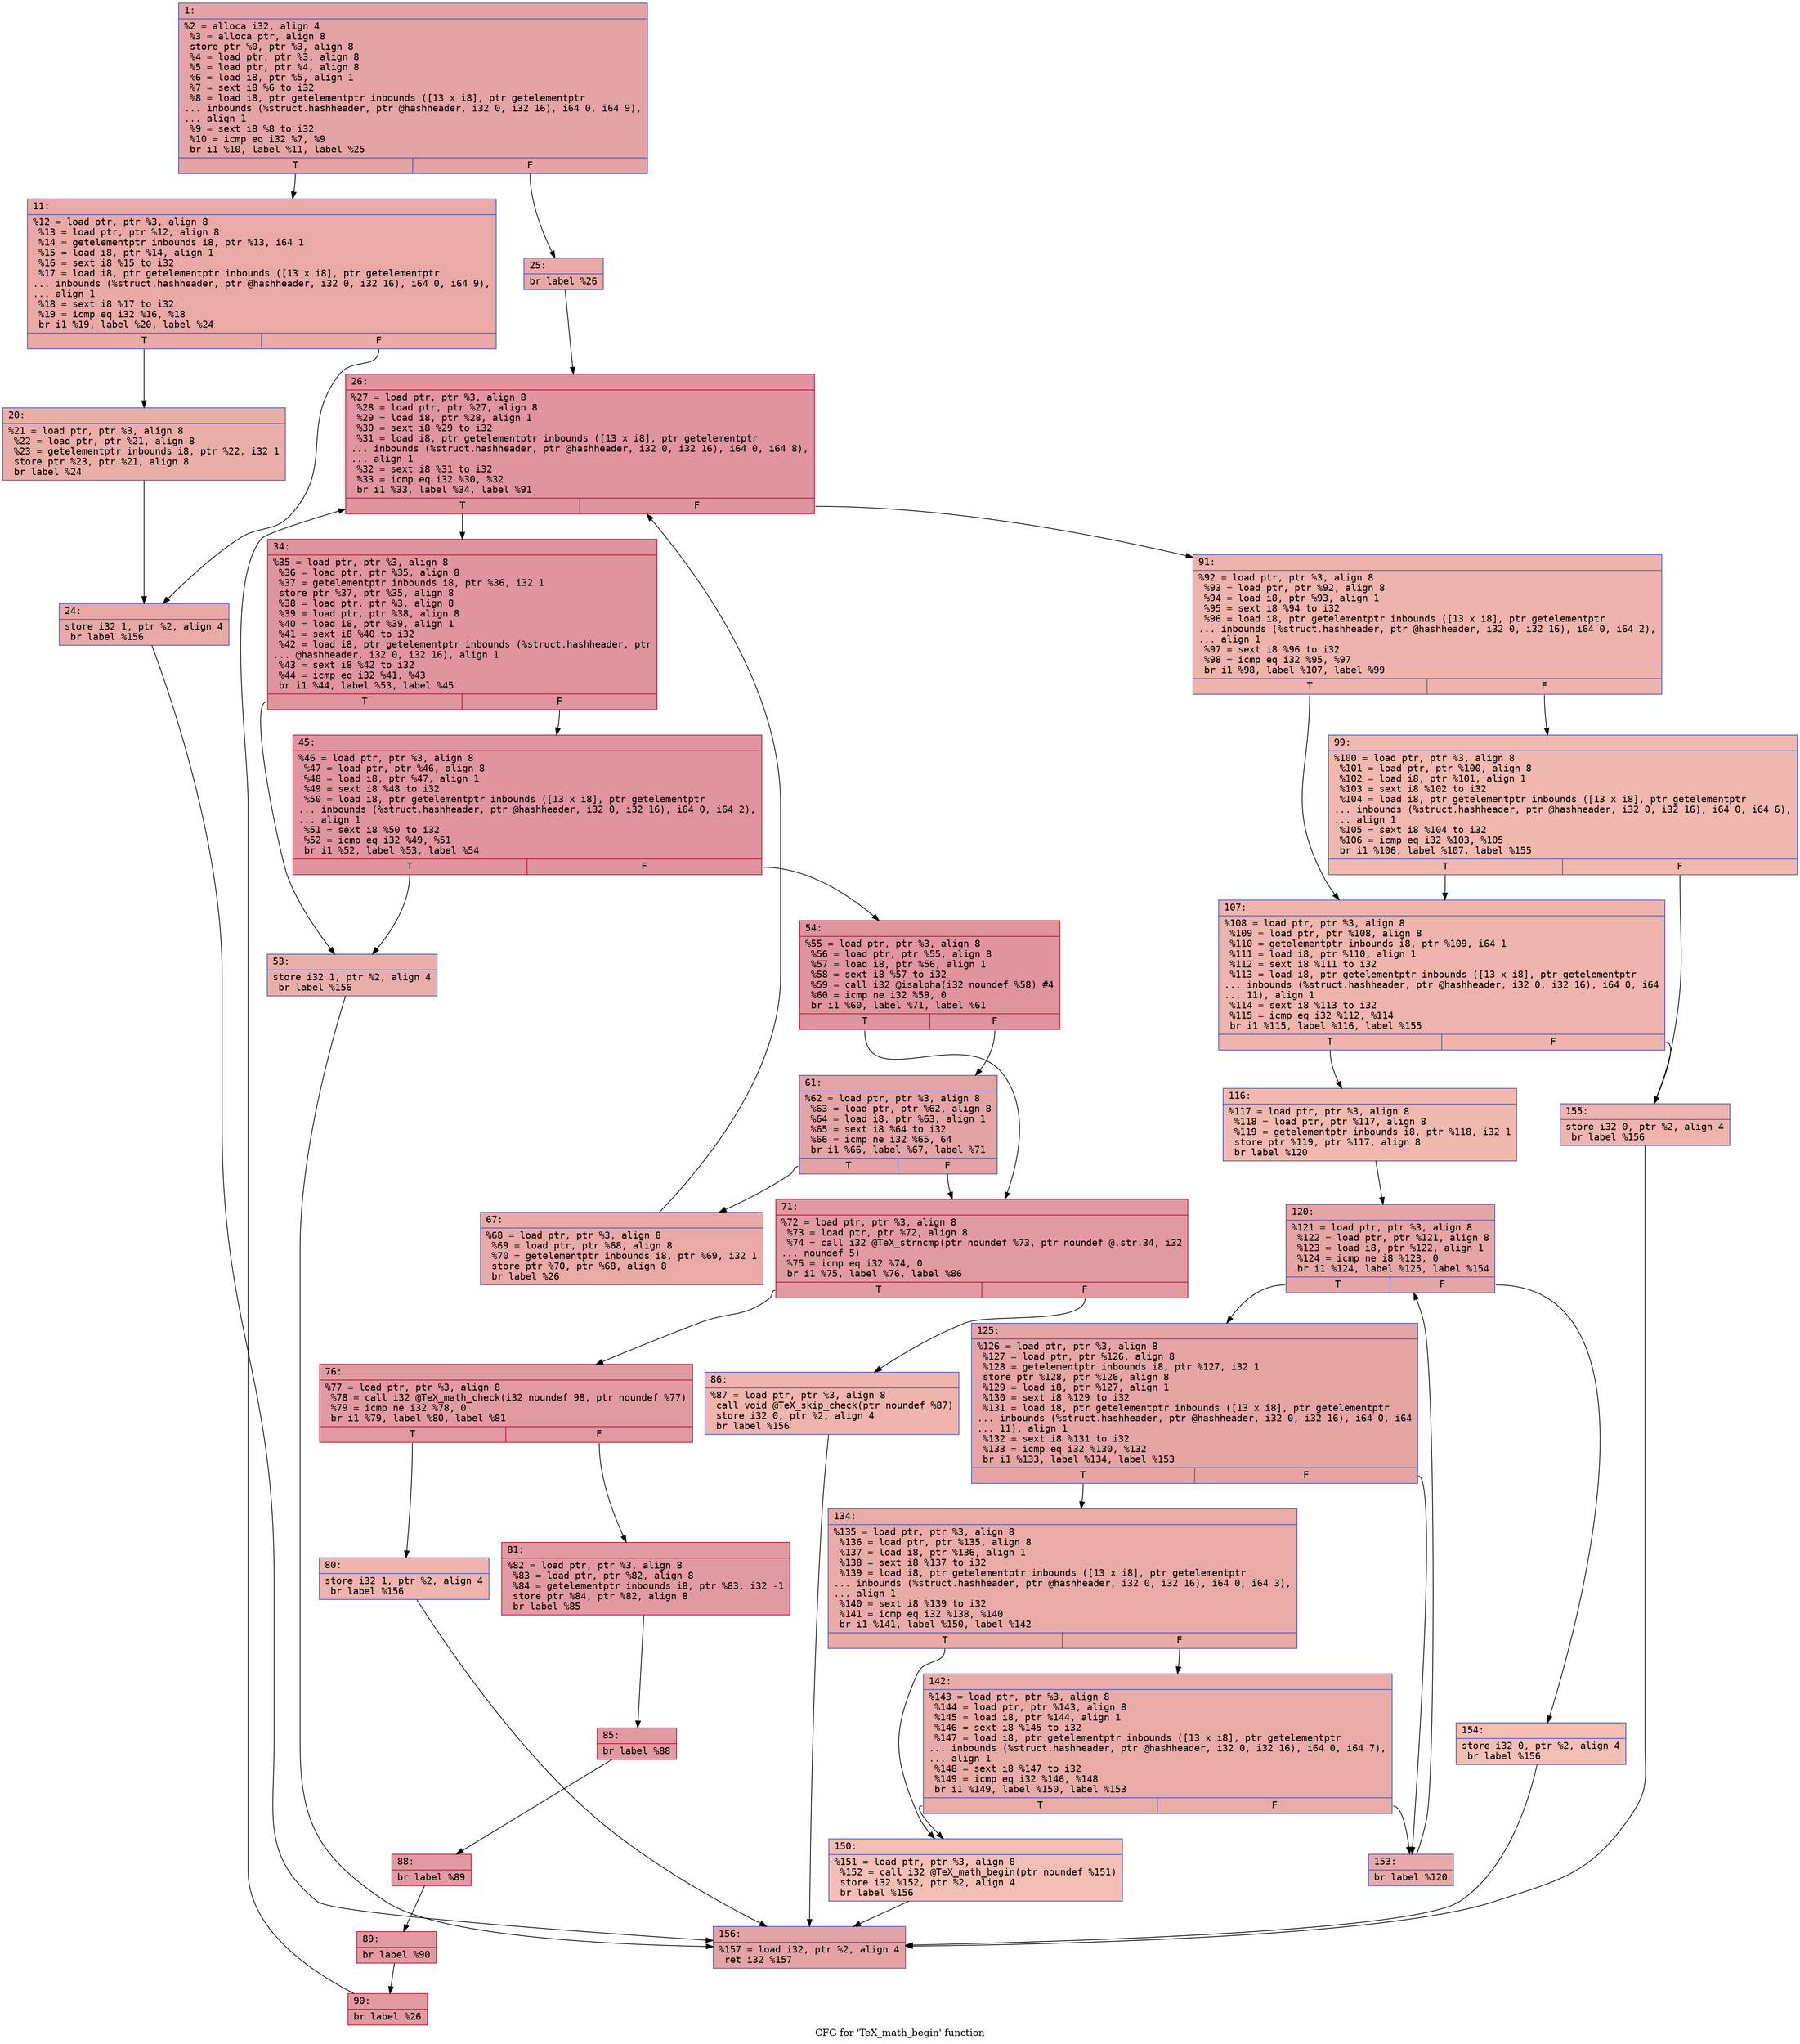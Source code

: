 digraph "CFG for 'TeX_math_begin' function" {
	label="CFG for 'TeX_math_begin' function";

	Node0x6000019847d0 [shape=record,color="#3d50c3ff", style=filled, fillcolor="#c32e3170" fontname="Courier",label="{1:\l|  %2 = alloca i32, align 4\l  %3 = alloca ptr, align 8\l  store ptr %0, ptr %3, align 8\l  %4 = load ptr, ptr %3, align 8\l  %5 = load ptr, ptr %4, align 8\l  %6 = load i8, ptr %5, align 1\l  %7 = sext i8 %6 to i32\l  %8 = load i8, ptr getelementptr inbounds ([13 x i8], ptr getelementptr\l... inbounds (%struct.hashheader, ptr @hashheader, i32 0, i32 16), i64 0, i64 9),\l... align 1\l  %9 = sext i8 %8 to i32\l  %10 = icmp eq i32 %7, %9\l  br i1 %10, label %11, label %25\l|{<s0>T|<s1>F}}"];
	Node0x6000019847d0:s0 -> Node0x600001984870[tooltip="1 -> 11\nProbability 50.00%" ];
	Node0x6000019847d0:s1 -> Node0x600001984960[tooltip="1 -> 25\nProbability 50.00%" ];
	Node0x600001984870 [shape=record,color="#3d50c3ff", style=filled, fillcolor="#ca3b3770" fontname="Courier",label="{11:\l|  %12 = load ptr, ptr %3, align 8\l  %13 = load ptr, ptr %12, align 8\l  %14 = getelementptr inbounds i8, ptr %13, i64 1\l  %15 = load i8, ptr %14, align 1\l  %16 = sext i8 %15 to i32\l  %17 = load i8, ptr getelementptr inbounds ([13 x i8], ptr getelementptr\l... inbounds (%struct.hashheader, ptr @hashheader, i32 0, i32 16), i64 0, i64 9),\l... align 1\l  %18 = sext i8 %17 to i32\l  %19 = icmp eq i32 %16, %18\l  br i1 %19, label %20, label %24\l|{<s0>T|<s1>F}}"];
	Node0x600001984870:s0 -> Node0x6000019848c0[tooltip="11 -> 20\nProbability 50.00%" ];
	Node0x600001984870:s1 -> Node0x600001984910[tooltip="11 -> 24\nProbability 50.00%" ];
	Node0x6000019848c0 [shape=record,color="#3d50c3ff", style=filled, fillcolor="#d0473d70" fontname="Courier",label="{20:\l|  %21 = load ptr, ptr %3, align 8\l  %22 = load ptr, ptr %21, align 8\l  %23 = getelementptr inbounds i8, ptr %22, i32 1\l  store ptr %23, ptr %21, align 8\l  br label %24\l}"];
	Node0x6000019848c0 -> Node0x600001984910[tooltip="20 -> 24\nProbability 100.00%" ];
	Node0x600001984910 [shape=record,color="#3d50c3ff", style=filled, fillcolor="#ca3b3770" fontname="Courier",label="{24:\l|  store i32 1, ptr %2, align 4\l  br label %156\l}"];
	Node0x600001984910 -> Node0x600001985270[tooltip="24 -> 156\nProbability 100.00%" ];
	Node0x600001984960 [shape=record,color="#3d50c3ff", style=filled, fillcolor="#ca3b3770" fontname="Courier",label="{25:\l|  br label %26\l}"];
	Node0x600001984960 -> Node0x6000019849b0[tooltip="25 -> 26\nProbability 100.00%" ];
	Node0x6000019849b0 [shape=record,color="#b70d28ff", style=filled, fillcolor="#b70d2870" fontname="Courier",label="{26:\l|  %27 = load ptr, ptr %3, align 8\l  %28 = load ptr, ptr %27, align 8\l  %29 = load i8, ptr %28, align 1\l  %30 = sext i8 %29 to i32\l  %31 = load i8, ptr getelementptr inbounds ([13 x i8], ptr getelementptr\l... inbounds (%struct.hashheader, ptr @hashheader, i32 0, i32 16), i64 0, i64 8),\l... align 1\l  %32 = sext i8 %31 to i32\l  %33 = icmp eq i32 %30, %32\l  br i1 %33, label %34, label %91\l|{<s0>T|<s1>F}}"];
	Node0x6000019849b0:s0 -> Node0x600001984a00[tooltip="26 -> 34\nProbability 96.88%" ];
	Node0x6000019849b0:s1 -> Node0x600001984eb0[tooltip="26 -> 91\nProbability 3.12%" ];
	Node0x600001984a00 [shape=record,color="#b70d28ff", style=filled, fillcolor="#b70d2870" fontname="Courier",label="{34:\l|  %35 = load ptr, ptr %3, align 8\l  %36 = load ptr, ptr %35, align 8\l  %37 = getelementptr inbounds i8, ptr %36, i32 1\l  store ptr %37, ptr %35, align 8\l  %38 = load ptr, ptr %3, align 8\l  %39 = load ptr, ptr %38, align 8\l  %40 = load i8, ptr %39, align 1\l  %41 = sext i8 %40 to i32\l  %42 = load i8, ptr getelementptr inbounds (%struct.hashheader, ptr\l... @hashheader, i32 0, i32 16), align 1\l  %43 = sext i8 %42 to i32\l  %44 = icmp eq i32 %41, %43\l  br i1 %44, label %53, label %45\l|{<s0>T|<s1>F}}"];
	Node0x600001984a00:s0 -> Node0x600001984aa0[tooltip="34 -> 53\nProbability 3.12%" ];
	Node0x600001984a00:s1 -> Node0x600001984a50[tooltip="34 -> 45\nProbability 96.88%" ];
	Node0x600001984a50 [shape=record,color="#b70d28ff", style=filled, fillcolor="#b70d2870" fontname="Courier",label="{45:\l|  %46 = load ptr, ptr %3, align 8\l  %47 = load ptr, ptr %46, align 8\l  %48 = load i8, ptr %47, align 1\l  %49 = sext i8 %48 to i32\l  %50 = load i8, ptr getelementptr inbounds ([13 x i8], ptr getelementptr\l... inbounds (%struct.hashheader, ptr @hashheader, i32 0, i32 16), i64 0, i64 2),\l... align 1\l  %51 = sext i8 %50 to i32\l  %52 = icmp eq i32 %49, %51\l  br i1 %52, label %53, label %54\l|{<s0>T|<s1>F}}"];
	Node0x600001984a50:s0 -> Node0x600001984aa0[tooltip="45 -> 53\nProbability 3.12%" ];
	Node0x600001984a50:s1 -> Node0x600001984af0[tooltip="45 -> 54\nProbability 96.88%" ];
	Node0x600001984aa0 [shape=record,color="#3d50c3ff", style=filled, fillcolor="#d0473d70" fontname="Courier",label="{53:\l|  store i32 1, ptr %2, align 4\l  br label %156\l}"];
	Node0x600001984aa0 -> Node0x600001985270[tooltip="53 -> 156\nProbability 100.00%" ];
	Node0x600001984af0 [shape=record,color="#b70d28ff", style=filled, fillcolor="#b70d2870" fontname="Courier",label="{54:\l|  %55 = load ptr, ptr %3, align 8\l  %56 = load ptr, ptr %55, align 8\l  %57 = load i8, ptr %56, align 1\l  %58 = sext i8 %57 to i32\l  %59 = call i32 @isalpha(i32 noundef %58) #4\l  %60 = icmp ne i32 %59, 0\l  br i1 %60, label %71, label %61\l|{<s0>T|<s1>F}}"];
	Node0x600001984af0:s0 -> Node0x600001984be0[tooltip="54 -> 71\nProbability 62.50%" ];
	Node0x600001984af0:s1 -> Node0x600001984b40[tooltip="54 -> 61\nProbability 37.50%" ];
	Node0x600001984b40 [shape=record,color="#3d50c3ff", style=filled, fillcolor="#c32e3170" fontname="Courier",label="{61:\l|  %62 = load ptr, ptr %3, align 8\l  %63 = load ptr, ptr %62, align 8\l  %64 = load i8, ptr %63, align 1\l  %65 = sext i8 %64 to i32\l  %66 = icmp ne i32 %65, 64\l  br i1 %66, label %67, label %71\l|{<s0>T|<s1>F}}"];
	Node0x600001984b40:s0 -> Node0x600001984b90[tooltip="61 -> 67\nProbability 50.00%" ];
	Node0x600001984b40:s1 -> Node0x600001984be0[tooltip="61 -> 71\nProbability 50.00%" ];
	Node0x600001984b90 [shape=record,color="#3d50c3ff", style=filled, fillcolor="#ca3b3770" fontname="Courier",label="{67:\l|  %68 = load ptr, ptr %3, align 8\l  %69 = load ptr, ptr %68, align 8\l  %70 = getelementptr inbounds i8, ptr %69, i32 1\l  store ptr %70, ptr %68, align 8\l  br label %26\l}"];
	Node0x600001984b90 -> Node0x6000019849b0[tooltip="67 -> 26\nProbability 100.00%" ];
	Node0x600001984be0 [shape=record,color="#b70d28ff", style=filled, fillcolor="#bb1b2c70" fontname="Courier",label="{71:\l|  %72 = load ptr, ptr %3, align 8\l  %73 = load ptr, ptr %72, align 8\l  %74 = call i32 @TeX_strncmp(ptr noundef %73, ptr noundef @.str.34, i32\l... noundef 5)\l  %75 = icmp eq i32 %74, 0\l  br i1 %75, label %76, label %86\l|{<s0>T|<s1>F}}"];
	Node0x600001984be0:s0 -> Node0x600001984c30[tooltip="71 -> 76\nProbability 96.88%" ];
	Node0x600001984be0:s1 -> Node0x600001984d70[tooltip="71 -> 86\nProbability 3.12%" ];
	Node0x600001984c30 [shape=record,color="#b70d28ff", style=filled, fillcolor="#bb1b2c70" fontname="Courier",label="{76:\l|  %77 = load ptr, ptr %3, align 8\l  %78 = call i32 @TeX_math_check(i32 noundef 98, ptr noundef %77)\l  %79 = icmp ne i32 %78, 0\l  br i1 %79, label %80, label %81\l|{<s0>T|<s1>F}}"];
	Node0x600001984c30:s0 -> Node0x600001984c80[tooltip="76 -> 80\nProbability 3.12%" ];
	Node0x600001984c30:s1 -> Node0x600001984cd0[tooltip="76 -> 81\nProbability 96.88%" ];
	Node0x600001984c80 [shape=record,color="#3d50c3ff", style=filled, fillcolor="#d8564670" fontname="Courier",label="{80:\l|  store i32 1, ptr %2, align 4\l  br label %156\l}"];
	Node0x600001984c80 -> Node0x600001985270[tooltip="80 -> 156\nProbability 100.00%" ];
	Node0x600001984cd0 [shape=record,color="#b70d28ff", style=filled, fillcolor="#bb1b2c70" fontname="Courier",label="{81:\l|  %82 = load ptr, ptr %3, align 8\l  %83 = load ptr, ptr %82, align 8\l  %84 = getelementptr inbounds i8, ptr %83, i32 -1\l  store ptr %84, ptr %82, align 8\l  br label %85\l}"];
	Node0x600001984cd0 -> Node0x600001984d20[tooltip="81 -> 85\nProbability 100.00%" ];
	Node0x600001984d20 [shape=record,color="#b70d28ff", style=filled, fillcolor="#bb1b2c70" fontname="Courier",label="{85:\l|  br label %88\l}"];
	Node0x600001984d20 -> Node0x600001984dc0[tooltip="85 -> 88\nProbability 100.00%" ];
	Node0x600001984d70 [shape=record,color="#3d50c3ff", style=filled, fillcolor="#d8564670" fontname="Courier",label="{86:\l|  %87 = load ptr, ptr %3, align 8\l  call void @TeX_skip_check(ptr noundef %87)\l  store i32 0, ptr %2, align 4\l  br label %156\l}"];
	Node0x600001984d70 -> Node0x600001985270[tooltip="86 -> 156\nProbability 100.00%" ];
	Node0x600001984dc0 [shape=record,color="#b70d28ff", style=filled, fillcolor="#bb1b2c70" fontname="Courier",label="{88:\l|  br label %89\l}"];
	Node0x600001984dc0 -> Node0x600001984e10[tooltip="88 -> 89\nProbability 100.00%" ];
	Node0x600001984e10 [shape=record,color="#b70d28ff", style=filled, fillcolor="#bb1b2c70" fontname="Courier",label="{89:\l|  br label %90\l}"];
	Node0x600001984e10 -> Node0x600001984e60[tooltip="89 -> 90\nProbability 100.00%" ];
	Node0x600001984e60 [shape=record,color="#b70d28ff", style=filled, fillcolor="#bb1b2c70" fontname="Courier",label="{90:\l|  br label %26\l}"];
	Node0x600001984e60 -> Node0x6000019849b0[tooltip="90 -> 26\nProbability 100.00%" ];
	Node0x600001984eb0 [shape=record,color="#3d50c3ff", style=filled, fillcolor="#d6524470" fontname="Courier",label="{91:\l|  %92 = load ptr, ptr %3, align 8\l  %93 = load ptr, ptr %92, align 8\l  %94 = load i8, ptr %93, align 1\l  %95 = sext i8 %94 to i32\l  %96 = load i8, ptr getelementptr inbounds ([13 x i8], ptr getelementptr\l... inbounds (%struct.hashheader, ptr @hashheader, i32 0, i32 16), i64 0, i64 2),\l... align 1\l  %97 = sext i8 %96 to i32\l  %98 = icmp eq i32 %95, %97\l  br i1 %98, label %107, label %99\l|{<s0>T|<s1>F}}"];
	Node0x600001984eb0:s0 -> Node0x600001984f50[tooltip="91 -> 107\nProbability 50.00%" ];
	Node0x600001984eb0:s1 -> Node0x600001984f00[tooltip="91 -> 99\nProbability 50.00%" ];
	Node0x600001984f00 [shape=record,color="#3d50c3ff", style=filled, fillcolor="#dc5d4a70" fontname="Courier",label="{99:\l|  %100 = load ptr, ptr %3, align 8\l  %101 = load ptr, ptr %100, align 8\l  %102 = load i8, ptr %101, align 1\l  %103 = sext i8 %102 to i32\l  %104 = load i8, ptr getelementptr inbounds ([13 x i8], ptr getelementptr\l... inbounds (%struct.hashheader, ptr @hashheader, i32 0, i32 16), i64 0, i64 6),\l... align 1\l  %105 = sext i8 %104 to i32\l  %106 = icmp eq i32 %103, %105\l  br i1 %106, label %107, label %155\l|{<s0>T|<s1>F}}"];
	Node0x600001984f00:s0 -> Node0x600001984f50[tooltip="99 -> 107\nProbability 50.00%" ];
	Node0x600001984f00:s1 -> Node0x600001985220[tooltip="99 -> 155\nProbability 50.00%" ];
	Node0x600001984f50 [shape=record,color="#3d50c3ff", style=filled, fillcolor="#d8564670" fontname="Courier",label="{107:\l|  %108 = load ptr, ptr %3, align 8\l  %109 = load ptr, ptr %108, align 8\l  %110 = getelementptr inbounds i8, ptr %109, i64 1\l  %111 = load i8, ptr %110, align 1\l  %112 = sext i8 %111 to i32\l  %113 = load i8, ptr getelementptr inbounds ([13 x i8], ptr getelementptr\l... inbounds (%struct.hashheader, ptr @hashheader, i32 0, i32 16), i64 0, i64\l... 11), align 1\l  %114 = sext i8 %113 to i32\l  %115 = icmp eq i32 %112, %114\l  br i1 %115, label %116, label %155\l|{<s0>T|<s1>F}}"];
	Node0x600001984f50:s0 -> Node0x600001984fa0[tooltip="107 -> 116\nProbability 50.00%" ];
	Node0x600001984f50:s1 -> Node0x600001985220[tooltip="107 -> 155\nProbability 50.00%" ];
	Node0x600001984fa0 [shape=record,color="#3d50c3ff", style=filled, fillcolor="#de614d70" fontname="Courier",label="{116:\l|  %117 = load ptr, ptr %3, align 8\l  %118 = load ptr, ptr %117, align 8\l  %119 = getelementptr inbounds i8, ptr %118, i32 1\l  store ptr %119, ptr %117, align 8\l  br label %120\l}"];
	Node0x600001984fa0 -> Node0x600001984ff0[tooltip="116 -> 120\nProbability 100.00%" ];
	Node0x600001984ff0 [shape=record,color="#3d50c3ff", style=filled, fillcolor="#c5333470" fontname="Courier",label="{120:\l|  %121 = load ptr, ptr %3, align 8\l  %122 = load ptr, ptr %121, align 8\l  %123 = load i8, ptr %122, align 1\l  %124 = icmp ne i8 %123, 0\l  br i1 %124, label %125, label %154\l|{<s0>T|<s1>F}}"];
	Node0x600001984ff0:s0 -> Node0x600001985040[tooltip="120 -> 125\nProbability 96.88%" ];
	Node0x600001984ff0:s1 -> Node0x6000019851d0[tooltip="120 -> 154\nProbability 3.12%" ];
	Node0x600001985040 [shape=record,color="#3d50c3ff", style=filled, fillcolor="#c5333470" fontname="Courier",label="{125:\l|  %126 = load ptr, ptr %3, align 8\l  %127 = load ptr, ptr %126, align 8\l  %128 = getelementptr inbounds i8, ptr %127, i32 1\l  store ptr %128, ptr %126, align 8\l  %129 = load i8, ptr %127, align 1\l  %130 = sext i8 %129 to i32\l  %131 = load i8, ptr getelementptr inbounds ([13 x i8], ptr getelementptr\l... inbounds (%struct.hashheader, ptr @hashheader, i32 0, i32 16), i64 0, i64\l... 11), align 1\l  %132 = sext i8 %131 to i32\l  %133 = icmp eq i32 %130, %132\l  br i1 %133, label %134, label %153\l|{<s0>T|<s1>F}}"];
	Node0x600001985040:s0 -> Node0x600001985090[tooltip="125 -> 134\nProbability 50.00%" ];
	Node0x600001985040:s1 -> Node0x600001985180[tooltip="125 -> 153\nProbability 50.00%" ];
	Node0x600001985090 [shape=record,color="#3d50c3ff", style=filled, fillcolor="#cc403a70" fontname="Courier",label="{134:\l|  %135 = load ptr, ptr %3, align 8\l  %136 = load ptr, ptr %135, align 8\l  %137 = load i8, ptr %136, align 1\l  %138 = sext i8 %137 to i32\l  %139 = load i8, ptr getelementptr inbounds ([13 x i8], ptr getelementptr\l... inbounds (%struct.hashheader, ptr @hashheader, i32 0, i32 16), i64 0, i64 3),\l... align 1\l  %140 = sext i8 %139 to i32\l  %141 = icmp eq i32 %138, %140\l  br i1 %141, label %150, label %142\l|{<s0>T|<s1>F}}"];
	Node0x600001985090:s0 -> Node0x600001985130[tooltip="134 -> 150\nProbability 3.12%" ];
	Node0x600001985090:s1 -> Node0x6000019850e0[tooltip="134 -> 142\nProbability 96.88%" ];
	Node0x6000019850e0 [shape=record,color="#3d50c3ff", style=filled, fillcolor="#cc403a70" fontname="Courier",label="{142:\l|  %143 = load ptr, ptr %3, align 8\l  %144 = load ptr, ptr %143, align 8\l  %145 = load i8, ptr %144, align 1\l  %146 = sext i8 %145 to i32\l  %147 = load i8, ptr getelementptr inbounds ([13 x i8], ptr getelementptr\l... inbounds (%struct.hashheader, ptr @hashheader, i32 0, i32 16), i64 0, i64 7),\l... align 1\l  %148 = sext i8 %147 to i32\l  %149 = icmp eq i32 %146, %148\l  br i1 %149, label %150, label %153\l|{<s0>T|<s1>F}}"];
	Node0x6000019850e0:s0 -> Node0x600001985130[tooltip="142 -> 150\nProbability 3.12%" ];
	Node0x6000019850e0:s1 -> Node0x600001985180[tooltip="142 -> 153\nProbability 96.88%" ];
	Node0x600001985130 [shape=record,color="#3d50c3ff", style=filled, fillcolor="#e36c5570" fontname="Courier",label="{150:\l|  %151 = load ptr, ptr %3, align 8\l  %152 = call i32 @TeX_math_begin(ptr noundef %151)\l  store i32 %152, ptr %2, align 4\l  br label %156\l}"];
	Node0x600001985130 -> Node0x600001985270[tooltip="150 -> 156\nProbability 100.00%" ];
	Node0x600001985180 [shape=record,color="#3d50c3ff", style=filled, fillcolor="#ca3b3770" fontname="Courier",label="{153:\l|  br label %120\l}"];
	Node0x600001985180 -> Node0x600001984ff0[tooltip="153 -> 120\nProbability 100.00%" ];
	Node0x6000019851d0 [shape=record,color="#3d50c3ff", style=filled, fillcolor="#e36c5570" fontname="Courier",label="{154:\l|  store i32 0, ptr %2, align 4\l  br label %156\l}"];
	Node0x6000019851d0 -> Node0x600001985270[tooltip="154 -> 156\nProbability 100.00%" ];
	Node0x600001985220 [shape=record,color="#3d50c3ff", style=filled, fillcolor="#d8564670" fontname="Courier",label="{155:\l|  store i32 0, ptr %2, align 4\l  br label %156\l}"];
	Node0x600001985220 -> Node0x600001985270[tooltip="155 -> 156\nProbability 100.00%" ];
	Node0x600001985270 [shape=record,color="#3d50c3ff", style=filled, fillcolor="#c32e3170" fontname="Courier",label="{156:\l|  %157 = load i32, ptr %2, align 4\l  ret i32 %157\l}"];
}
